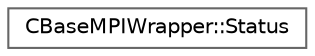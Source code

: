 digraph "Graphical Class Hierarchy"
{
 // LATEX_PDF_SIZE
  bgcolor="transparent";
  edge [fontname=Helvetica,fontsize=10,labelfontname=Helvetica,labelfontsize=10];
  node [fontname=Helvetica,fontsize=10,shape=box,height=0.2,width=0.4];
  rankdir="LR";
  Node0 [id="Node000000",label="CBaseMPIWrapper::Status",height=0.2,width=0.4,color="grey40", fillcolor="white", style="filled",URL="$structCBaseMPIWrapper_1_1Status.html",tooltip=" "];
}
